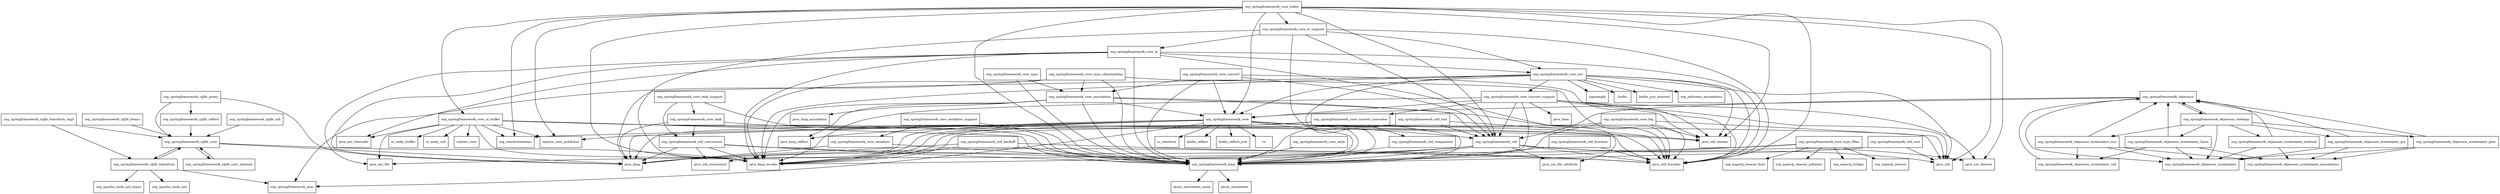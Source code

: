 digraph spring_core_5_1_0_RC2_package_dependencies {
  node [shape = box, fontsize=10.0];
  org_springframework_cglib_beans -> org_springframework_cglib_core;
  org_springframework_cglib_core -> java_lang;
  org_springframework_cglib_core -> java_lang_invoke;
  org_springframework_cglib_core -> org_springframework_cglib_core_internal;
  org_springframework_cglib_core -> org_springframework_cglib_transform;
  org_springframework_cglib_core_internal -> org_springframework_cglib_core;
  org_springframework_cglib_proxy -> java_lang;
  org_springframework_cglib_proxy -> org_springframework_cglib_core;
  org_springframework_cglib_proxy -> org_springframework_cglib_reflect;
  org_springframework_cglib_reflect -> org_springframework_cglib_core;
  org_springframework_cglib_transform -> org_apache_tools_ant;
  org_springframework_cglib_transform -> org_apache_tools_ant_types;
  org_springframework_cglib_transform -> org_springframework_asm;
  org_springframework_cglib_transform -> org_springframework_cglib_core;
  org_springframework_cglib_transform_impl -> org_springframework_cglib_core;
  org_springframework_cglib_transform_impl -> org_springframework_cglib_transform;
  org_springframework_cglib_util -> org_springframework_cglib_core;
  org_springframework_core -> io_reactivex;
  org_springframework_core -> java_lang;
  org_springframework_core -> java_lang_invoke;
  org_springframework_core -> java_lang_reflect;
  org_springframework_core -> java_util;
  org_springframework_core -> java_util_concurrent;
  org_springframework_core -> java_util_function;
  org_springframework_core -> java_util_stream;
  org_springframework_core -> kotlin_reflect;
  org_springframework_core -> kotlin_reflect_jvm;
  org_springframework_core -> org_reactivestreams;
  org_springframework_core -> org_springframework_asm;
  org_springframework_core -> org_springframework_lang;
  org_springframework_core -> org_springframework_util;
  org_springframework_core -> reactor_core_publisher;
  org_springframework_core -> rx;
  org_springframework_core_annotation -> java_lang_annotation;
  org_springframework_core_annotation -> java_lang_invoke;
  org_springframework_core_annotation -> java_lang_reflect;
  org_springframework_core_annotation -> java_util_function;
  org_springframework_core_annotation -> org_springframework_core;
  org_springframework_core_annotation -> org_springframework_lang;
  org_springframework_core_annotation -> org_springframework_util;
  org_springframework_core_codec -> java_lang_invoke;
  org_springframework_core_codec -> java_nio_charset;
  org_springframework_core_codec -> java_util;
  org_springframework_core_codec -> java_util_function;
  org_springframework_core_codec -> java_util_stream;
  org_springframework_core_codec -> org_reactivestreams;
  org_springframework_core_codec -> org_springframework_core;
  org_springframework_core_codec -> org_springframework_core_io_buffer;
  org_springframework_core_codec -> org_springframework_core_io_support;
  org_springframework_core_codec -> org_springframework_lang;
  org_springframework_core_codec -> org_springframework_util;
  org_springframework_core_codec -> reactor_core_publisher;
  org_springframework_core_convert -> java_util_stream;
  org_springframework_core_convert -> org_springframework_core;
  org_springframework_core_convert -> org_springframework_core_annotation;
  org_springframework_core_convert -> org_springframework_lang;
  org_springframework_core_convert -> org_springframework_util;
  org_springframework_core_convert_converter -> java_lang;
  org_springframework_core_convert_converter -> java_lang_invoke;
  org_springframework_core_convert_converter -> org_springframework_lang;
  org_springframework_core_convert_converter -> org_springframework_util_comparator;
  org_springframework_core_convert_support -> java_lang_invoke;
  org_springframework_core_convert_support -> java_nio_charset;
  org_springframework_core_convert_support -> java_time;
  org_springframework_core_convert_support -> java_util;
  org_springframework_core_convert_support -> java_util_function;
  org_springframework_core_convert_support -> java_util_stream;
  org_springframework_core_convert_support -> org_springframework_core;
  org_springframework_core_convert_support -> org_springframework_core_convert_converter;
  org_springframework_core_convert_support -> org_springframework_lang;
  org_springframework_core_convert_support -> org_springframework_util;
  org_springframework_core_env -> java_lang;
  org_springframework_core_env -> java_lang_invoke;
  org_springframework_core_env -> java_util;
  org_springframework_core_env -> java_util_function;
  org_springframework_core_env -> java_util_stream;
  org_springframework_core_env -> joptsimple;
  org_springframework_core_env -> kotlin;
  org_springframework_core_env -> kotlin_jvm_internal;
  org_springframework_core_env -> org_jetbrains_annotations;
  org_springframework_core_env -> org_springframework_core;
  org_springframework_core_env -> org_springframework_core_convert_support;
  org_springframework_core_env -> org_springframework_lang;
  org_springframework_core_io -> java_lang;
  org_springframework_core_io -> java_lang_invoke;
  org_springframework_core_io -> java_nio_channels;
  org_springframework_core_io -> java_nio_file;
  org_springframework_core_io -> java_nio_file_attribute;
  org_springframework_core_io -> java_util_function;
  org_springframework_core_io -> org_springframework_core_env;
  org_springframework_core_io -> org_springframework_lang;
  org_springframework_core_io_buffer -> io_netty_buffer;
  org_springframework_core_io_buffer -> io_netty_util;
  org_springframework_core_io_buffer -> java_lang_invoke;
  org_springframework_core_io_buffer -> java_nio_channels;
  org_springframework_core_io_buffer -> java_nio_file;
  org_springframework_core_io_buffer -> java_util_function;
  org_springframework_core_io_buffer -> java_util_stream;
  org_springframework_core_io_buffer -> org_reactivestreams;
  org_springframework_core_io_buffer -> org_springframework_lang;
  org_springframework_core_io_buffer -> reactor_core;
  org_springframework_core_io_buffer -> reactor_core_publisher;
  org_springframework_core_io_support -> java_lang_invoke;
  org_springframework_core_io_support -> java_util_function;
  org_springframework_core_io_support -> org_springframework_core_env;
  org_springframework_core_io_support -> org_springframework_core_io;
  org_springframework_core_io_support -> org_springframework_lang;
  org_springframework_core_io_support -> org_springframework_util;
  org_springframework_core_log -> java_lang_invoke;
  org_springframework_core_log -> java_util;
  org_springframework_core_log -> java_util_function;
  org_springframework_core_log -> java_util_stream;
  org_springframework_core_log -> org_springframework_lang;
  org_springframework_core_serializer -> java_lang;
  org_springframework_core_serializer -> org_springframework_lang;
  org_springframework_core_serializer_support -> org_springframework_core_serializer;
  org_springframework_core_serializer_support -> org_springframework_lang;
  org_springframework_core_style -> org_springframework_lang;
  org_springframework_core_task -> java_lang;
  org_springframework_core_task -> org_springframework_lang;
  org_springframework_core_task -> org_springframework_util_concurrent;
  org_springframework_core_task_support -> org_springframework_core_task;
  org_springframework_core_task_support -> org_springframework_lang;
  org_springframework_core_task_support -> org_springframework_util_concurrent;
  org_springframework_core_type -> org_springframework_core_annotation;
  org_springframework_core_type -> org_springframework_lang;
  org_springframework_core_type_classreading -> java_lang_invoke;
  org_springframework_core_type_classreading -> java_util_function;
  org_springframework_core_type_classreading -> org_springframework_asm;
  org_springframework_core_type_classreading -> org_springframework_core_annotation;
  org_springframework_core_type_classreading -> org_springframework_lang;
  org_springframework_core_type_filter -> java_lang;
  org_springframework_core_type_filter -> org_aspectj_bridge;
  org_springframework_core_type_filter -> org_aspectj_weaver;
  org_springframework_core_type_filter -> org_aspectj_weaver_bcel;
  org_springframework_core_type_filter -> org_aspectj_weaver_patterns;
  org_springframework_core_type_filter -> org_springframework_lang;
  org_springframework_lang -> javax_annotation;
  org_springframework_lang -> javax_annotation_meta;
  org_springframework_objenesis -> org_springframework_core;
  org_springframework_objenesis -> org_springframework_objenesis_instantiator;
  org_springframework_objenesis -> org_springframework_objenesis_strategy;
  org_springframework_objenesis -> org_springframework_util;
  org_springframework_objenesis_instantiator_android -> org_springframework_objenesis;
  org_springframework_objenesis_instantiator_android -> org_springframework_objenesis_instantiator;
  org_springframework_objenesis_instantiator_android -> org_springframework_objenesis_instantiator_annotations;
  org_springframework_objenesis_instantiator_basic -> org_springframework_objenesis;
  org_springframework_objenesis_instantiator_basic -> org_springframework_objenesis_instantiator;
  org_springframework_objenesis_instantiator_basic -> org_springframework_objenesis_instantiator_annotations;
  org_springframework_objenesis_instantiator_basic -> org_springframework_objenesis_instantiator_util;
  org_springframework_objenesis_instantiator_gcj -> org_springframework_objenesis;
  org_springframework_objenesis_instantiator_gcj -> org_springframework_objenesis_instantiator;
  org_springframework_objenesis_instantiator_gcj -> org_springframework_objenesis_instantiator_annotations;
  org_springframework_objenesis_instantiator_perc -> org_springframework_objenesis;
  org_springframework_objenesis_instantiator_perc -> org_springframework_objenesis_instantiator;
  org_springframework_objenesis_instantiator_perc -> org_springframework_objenesis_instantiator_annotations;
  org_springframework_objenesis_instantiator_sun -> org_springframework_objenesis;
  org_springframework_objenesis_instantiator_sun -> org_springframework_objenesis_instantiator;
  org_springframework_objenesis_instantiator_sun -> org_springframework_objenesis_instantiator_annotations;
  org_springframework_objenesis_instantiator_sun -> org_springframework_objenesis_instantiator_util;
  org_springframework_objenesis_instantiator_util -> org_springframework_objenesis;
  org_springframework_objenesis_strategy -> org_springframework_objenesis;
  org_springframework_objenesis_strategy -> org_springframework_objenesis_instantiator;
  org_springframework_objenesis_strategy -> org_springframework_objenesis_instantiator_android;
  org_springframework_objenesis_strategy -> org_springframework_objenesis_instantiator_basic;
  org_springframework_objenesis_strategy -> org_springframework_objenesis_instantiator_gcj;
  org_springframework_objenesis_strategy -> org_springframework_objenesis_instantiator_perc;
  org_springframework_objenesis_strategy -> org_springframework_objenesis_instantiator_sun;
  org_springframework_util -> java_lang;
  org_springframework_util -> java_lang_invoke;
  org_springframework_util -> java_nio_charset;
  org_springframework_util -> java_nio_file;
  org_springframework_util -> java_nio_file_attribute;
  org_springframework_util -> java_util;
  org_springframework_util -> java_util_function;
  org_springframework_util -> org_springframework_lang;
  org_springframework_util_backoff -> java_lang;
  org_springframework_util_backoff -> java_lang_invoke;
  org_springframework_util_backoff -> java_util_function;
  org_springframework_util_backoff -> org_springframework_lang;
  org_springframework_util_comparator -> org_springframework_lang;
  org_springframework_util_concurrent -> java_lang;
  org_springframework_util_concurrent -> java_lang_invoke;
  org_springframework_util_concurrent -> java_util_concurrent;
  org_springframework_util_concurrent -> java_util_function;
  org_springframework_util_concurrent -> org_springframework_lang;
  org_springframework_util_function -> java_util_function;
  org_springframework_util_function -> org_springframework_lang;
  org_springframework_util_unit -> java_util;
  org_springframework_util_unit -> org_springframework_lang;
  org_springframework_util_xml -> java_lang_invoke;
  org_springframework_util_xml -> java_util_function;
  org_springframework_util_xml -> org_springframework_lang;
  org_springframework_util_xml -> org_springframework_util;
}
